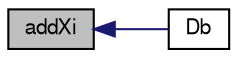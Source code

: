 digraph "addXi"
{
  bgcolor="transparent";
  edge [fontname="FreeSans",fontsize="10",labelfontname="FreeSans",labelfontsize="10"];
  node [fontname="FreeSans",fontsize="10",shape=record];
  rankdir="LR";
  Node18 [label="addXi",height=0.2,width=0.4,color="black", fillcolor="grey75", style="filled", fontcolor="black"];
  Node18 -> Node19 [dir="back",color="midnightblue",fontsize="10",style="solid",fontname="FreeSans"];
  Node19 [label="Db",height=0.2,width=0.4,color="black",URL="$a31882.html#a7a7a9305e723dc27e9649df3b10992dc",tooltip="Return the flame diffusivity. "];
}
